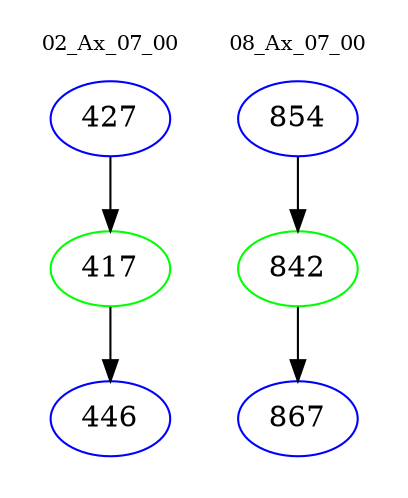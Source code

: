 digraph{
subgraph cluster_0 {
color = white
label = "02_Ax_07_00";
fontsize=10;
T0_427 [label="427", color="blue"]
T0_427 -> T0_417 [color="black"]
T0_417 [label="417", color="green"]
T0_417 -> T0_446 [color="black"]
T0_446 [label="446", color="blue"]
}
subgraph cluster_1 {
color = white
label = "08_Ax_07_00";
fontsize=10;
T1_854 [label="854", color="blue"]
T1_854 -> T1_842 [color="black"]
T1_842 [label="842", color="green"]
T1_842 -> T1_867 [color="black"]
T1_867 [label="867", color="blue"]
}
}

